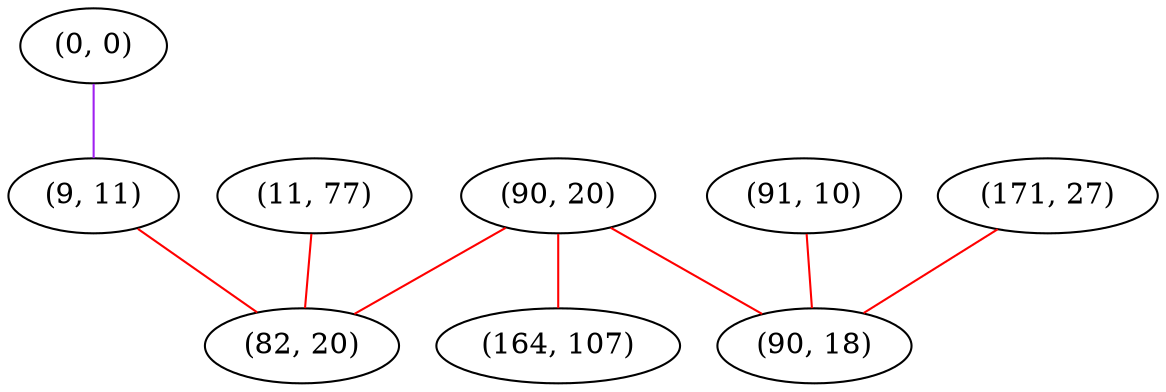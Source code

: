 graph "" {
"(0, 0)";
"(90, 20)";
"(91, 10)";
"(9, 11)";
"(171, 27)";
"(11, 77)";
"(82, 20)";
"(164, 107)";
"(90, 18)";
"(0, 0)" -- "(9, 11)"  [color=purple, key=0, weight=4];
"(90, 20)" -- "(82, 20)"  [color=red, key=0, weight=1];
"(90, 20)" -- "(164, 107)"  [color=red, key=0, weight=1];
"(90, 20)" -- "(90, 18)"  [color=red, key=0, weight=1];
"(91, 10)" -- "(90, 18)"  [color=red, key=0, weight=1];
"(9, 11)" -- "(82, 20)"  [color=red, key=0, weight=1];
"(171, 27)" -- "(90, 18)"  [color=red, key=0, weight=1];
"(11, 77)" -- "(82, 20)"  [color=red, key=0, weight=1];
}
